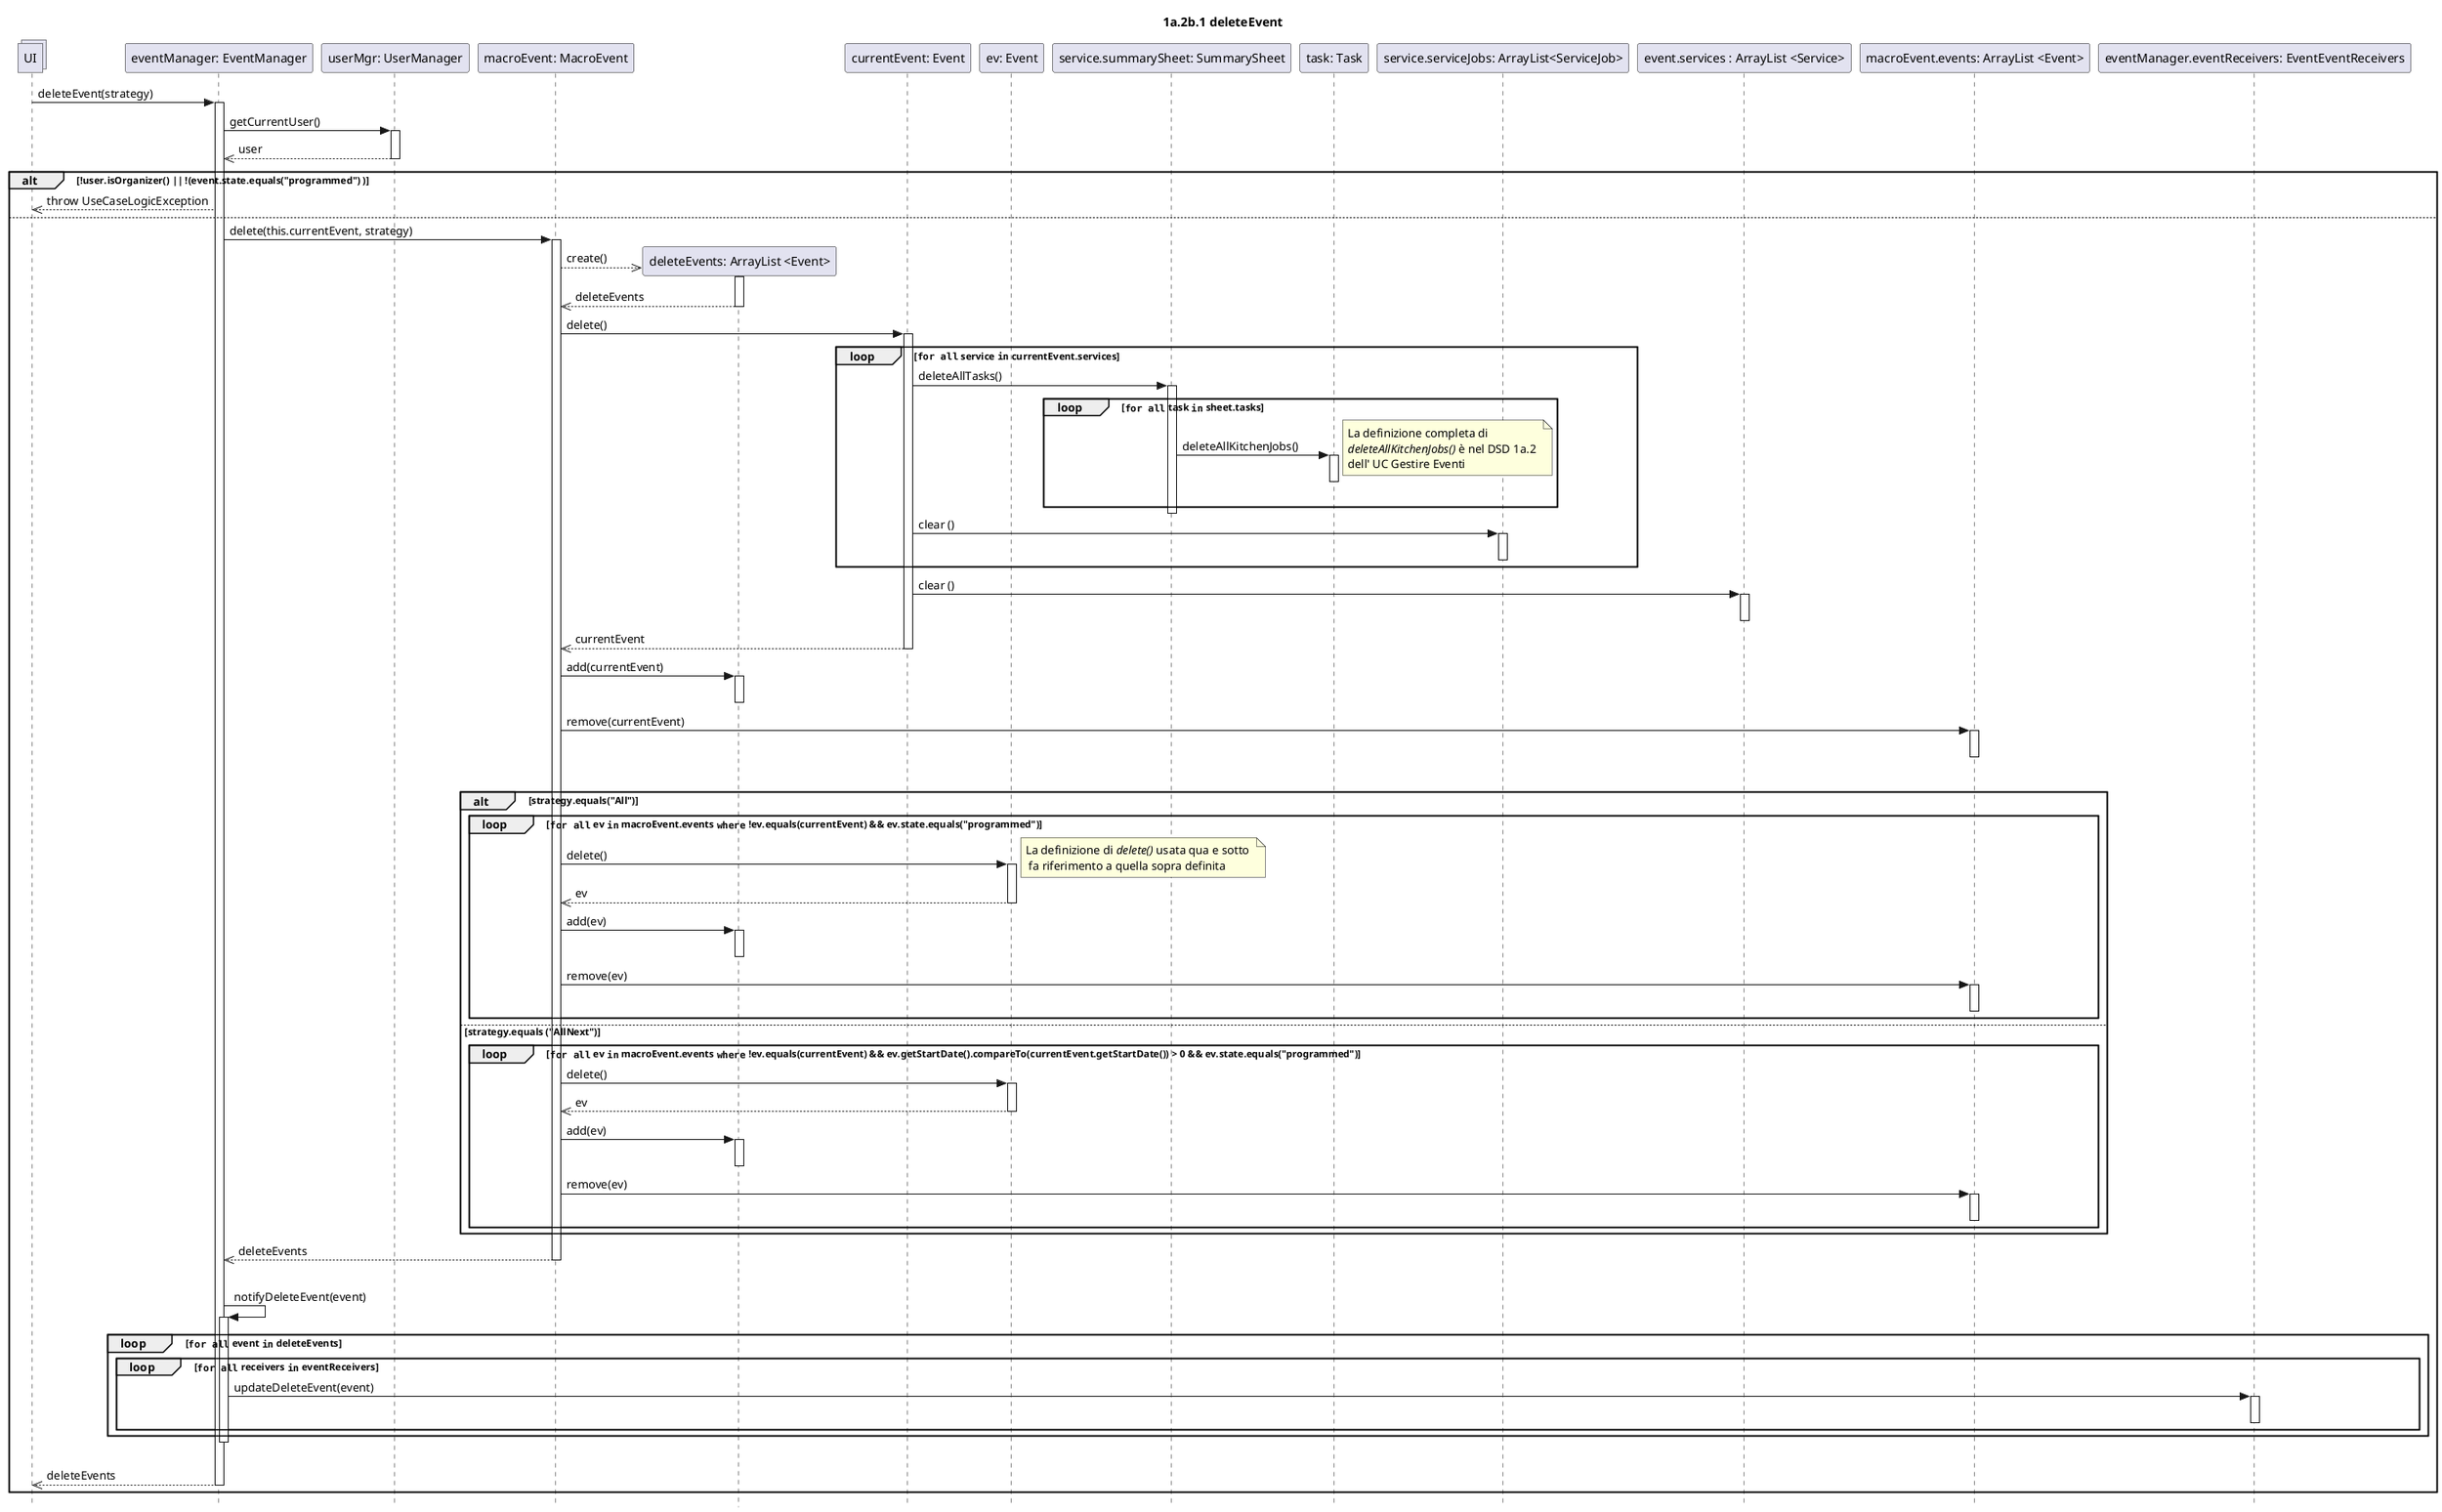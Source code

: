 @startuml
skinparam Style strictuml

collections UI
participant "eventManager: EventManager" as em
participant "userMgr: UserManager" as um
participant "macroEvent: MacroEvent" as macroEvent
participant "deleteEvents: ArrayList <Event>" as evdel
participant "currentEvent: Event" as ev
participant "ev: Event" as evstrg
participant "service.summarySheet: SummarySheet" as ss
participant "task: Task" as task
participant "service.serviceJobs: ArrayList<ServiceJob>" as sj
participant "event.services : ArrayList <Service>" as evse
participant "macroEvent.events: ArrayList <Event>" as events

participant "eventManager.eventReceivers: EventEventReceivers" as eer

title 1a.2b.1 deleteEvent

UI -> em: deleteEvent(strategy)
activate em
    em -> um: getCurrentUser()
    activate um
        em <<-- um: user
    deactivate um

    alt !user.isOrganizer() || !(event.state.equals("programmed") )
        UI <<-- em: throw UseCaseLogicException
    else

        em -> macroEvent: delete(this.currentEvent, strategy)
        activate macroEvent
            macroEvent -->> evdel**: create()
            activate evdel
                macroEvent <<-- evdel: deleteEvents
            deactivate evdel

            macroEvent -> ev: delete()

            activate ev
                loop ""for all"" service ""in"" currentEvent.services
                    ev -> ss: deleteAllTasks()
                    activate ss
                        loop ""for all"" task ""in"" sheet.tasks
                            ss -> task: deleteAllKitchenJobs()
                                activate task
                                    note right: La definizione completa di\n//deleteAllKitchenJobs()// è nel DSD 1a.2 \ndell' UC Gestire Eventi

                                deactivate task
                        end

                    deactivate ss
                    ev -> sj: clear ()
                    activate sj
                    deactivate sj
                end

                ev-> evse : clear ()
                activate evse
                deactivate evse
                macroEvent <<-- ev: currentEvent
            deactivate ev

            macroEvent -> evdel: add(currentEvent)
            activate evdel
            deactivate evdel
            macroEvent -> events: remove(currentEvent)
            activate events
            deactivate events
            |||

            alt strategy.equals("All")
                loop ""for all"" ev ""in"" macroEvent.events ""where"" !ev.equals(currentEvent) && ev.state.equals("programmed")
                    macroEvent -> evstrg: delete()
                    note right: La definizione di //delete()// usata qua e sotto \n fa riferimento a quella sopra definita
                    activate evstrg
                        macroEvent <<-- evstrg: ev
                    deactivate evstrg
                    macroEvent -> evdel: add(ev)
                    activate evdel
                    deactivate evdel
                    macroEvent -> events: remove(ev)
                    activate events
                    deactivate events
                end
            else strategy.equals ("AllNext")
                loop ""for all"" ev ""in"" macroEvent.events ""where"" !ev.equals(currentEvent) && ev.getStartDate().compareTo(currentEvent.getStartDate()) > 0 && ev.state.equals("programmed")
                    macroEvent -> evstrg: delete()
                    activate evstrg
                        macroEvent <<-- evstrg: ev
                    deactivate evstrg
                    macroEvent -> evdel: add(ev)
                    activate evdel
                    deactivate evdel
                    macroEvent -> events: remove(ev)
                    activate events
                    deactivate events
                 end
            end
            em <<-- macroEvent: deleteEvents
        deactivate macroEvent
        |||

        em -> em: notifyDeleteEvent(event)
        activate em
            loop ""for all"" event ""in"" deleteEvents
                loop ""for all"" receivers ""in"" eventReceivers
                    em -> eer: updateDeleteEvent(event)
                    activate eer
                    deactivate eer
                end
            end
        deactivate em
        |||
UI <<-- em: deleteEvents
deactivate em
 end
@enduml
